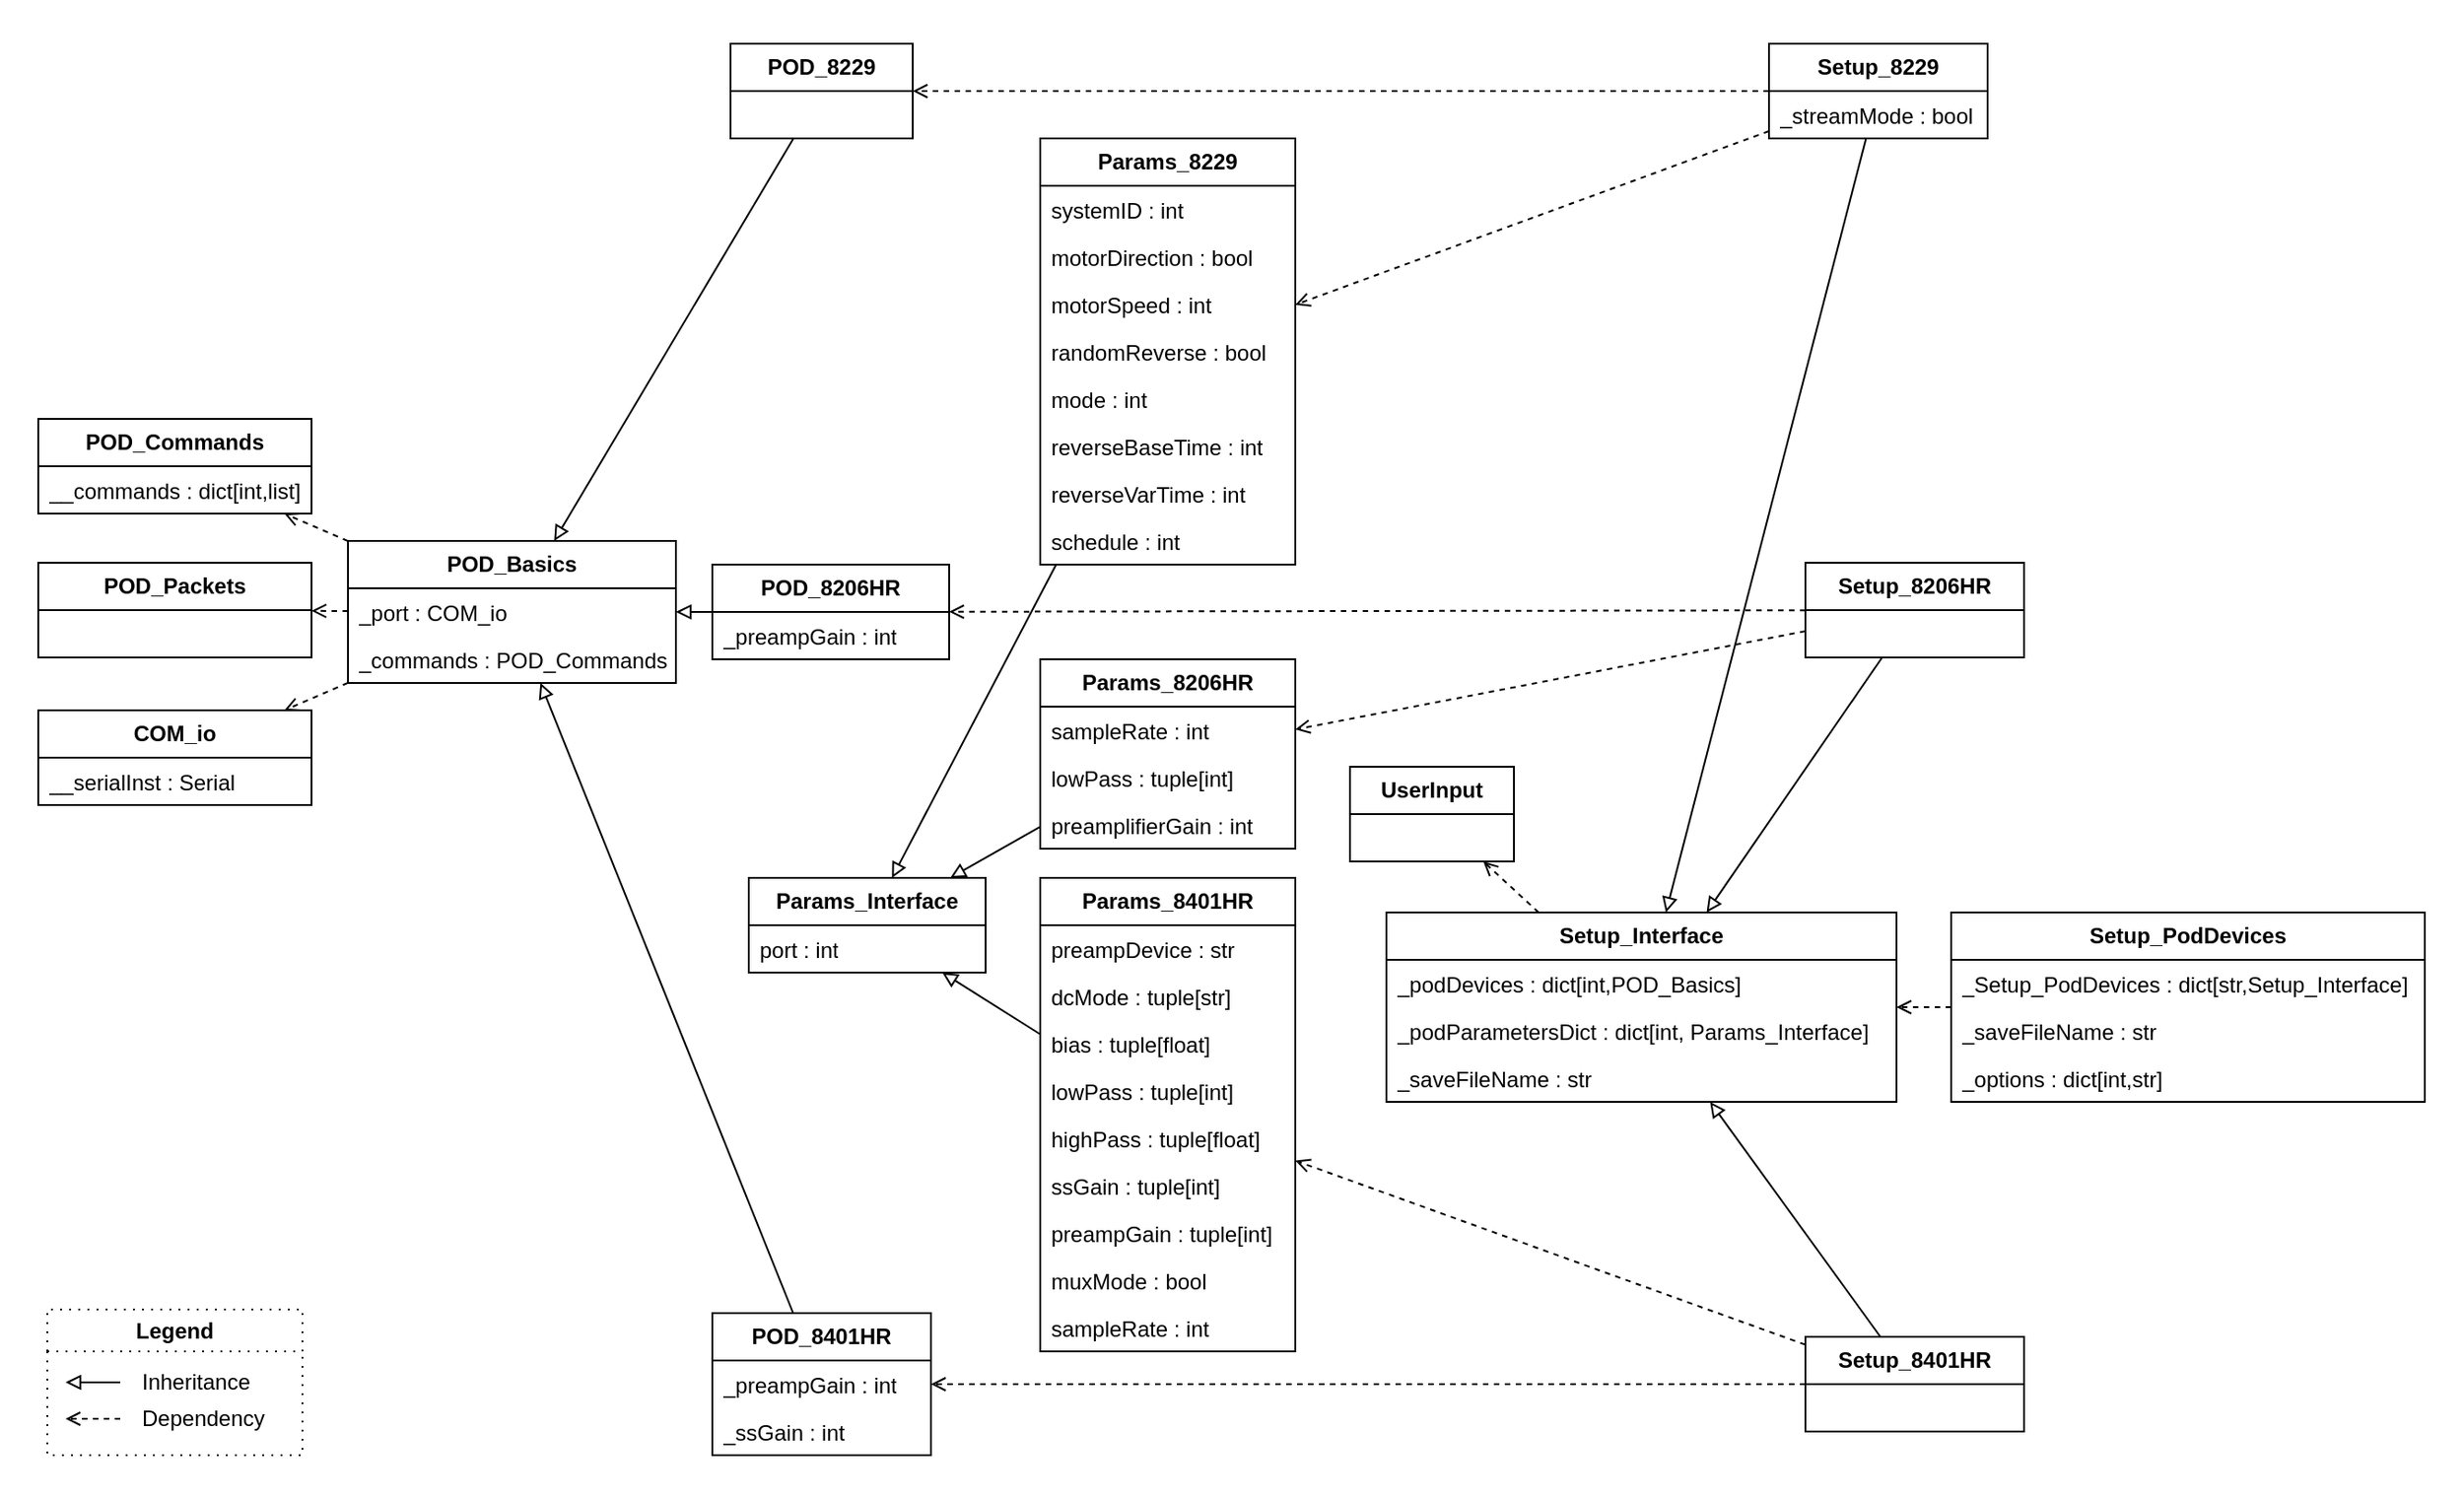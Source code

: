 <mxfile version="21.5.1" type="device">
  <diagram name="Page-1" id="8kIWOGsX5G2s9qzZLplj">
    <mxGraphModel dx="1434" dy="836" grid="1" gridSize="10" guides="1" tooltips="1" connect="1" arrows="1" fold="1" page="1" pageScale="1" pageWidth="850" pageHeight="1100" math="0" shadow="0">
      <root>
        <mxCell id="0" />
        <mxCell id="1" parent="0" />
        <mxCell id="rNg2EFlrI3MOSEz9Saxy-4" value="" style="rounded=0;whiteSpace=wrap;html=1;strokeColor=#FFFFFF;" parent="1" vertex="1">
          <mxGeometry x="10" y="40" width="1350" height="820" as="geometry" />
        </mxCell>
        <mxCell id="bj3e3nzDXusCV7zQIcoZ-12" value="&lt;b&gt;POD_Commands&lt;/b&gt;" style="swimlane;fontStyle=0;childLayout=stackLayout;horizontal=1;startSize=26;fillColor=none;horizontalStack=0;resizeParent=1;resizeParentMax=0;resizeLast=0;collapsible=1;marginBottom=0;whiteSpace=wrap;html=1;" parent="1" vertex="1">
          <mxGeometry x="30" y="269" width="150" height="52" as="geometry" />
        </mxCell>
        <mxCell id="bj3e3nzDXusCV7zQIcoZ-19" value="__commands : dict[int,list]" style="text;strokeColor=none;fillColor=none;align=left;verticalAlign=top;spacingLeft=4;spacingRight=4;overflow=hidden;rotatable=0;points=[[0,0.5],[1,0.5]];portConstraint=eastwest;whiteSpace=wrap;html=1;" parent="bj3e3nzDXusCV7zQIcoZ-12" vertex="1">
          <mxGeometry y="26" width="150" height="26" as="geometry" />
        </mxCell>
        <mxCell id="bj3e3nzDXusCV7zQIcoZ-21" value="&lt;b&gt;POD_8401HR&lt;/b&gt;" style="swimlane;fontStyle=0;childLayout=stackLayout;horizontal=1;startSize=26;fillColor=none;horizontalStack=0;resizeParent=1;resizeParentMax=0;resizeLast=0;collapsible=1;marginBottom=0;whiteSpace=wrap;html=1;" parent="1" vertex="1">
          <mxGeometry x="400" y="760" width="120" height="78" as="geometry" />
        </mxCell>
        <mxCell id="bj3e3nzDXusCV7zQIcoZ-24" value="_preampGain : int" style="text;strokeColor=none;fillColor=none;align=left;verticalAlign=top;spacingLeft=4;spacingRight=4;overflow=hidden;rotatable=0;points=[[0,0.5],[1,0.5]];portConstraint=eastwest;whiteSpace=wrap;html=1;" parent="bj3e3nzDXusCV7zQIcoZ-21" vertex="1">
          <mxGeometry y="26" width="120" height="26" as="geometry" />
        </mxCell>
        <mxCell id="bj3e3nzDXusCV7zQIcoZ-30" value="_ssGain : int" style="text;strokeColor=none;fillColor=none;align=left;verticalAlign=top;spacingLeft=4;spacingRight=4;overflow=hidden;rotatable=0;points=[[0,0.5],[1,0.5]];portConstraint=eastwest;whiteSpace=wrap;html=1;" parent="bj3e3nzDXusCV7zQIcoZ-21" vertex="1">
          <mxGeometry y="52" width="120" height="26" as="geometry" />
        </mxCell>
        <mxCell id="bj3e3nzDXusCV7zQIcoZ-31" value="&lt;b&gt;POD_Packets&lt;/b&gt;" style="swimlane;fontStyle=0;childLayout=stackLayout;horizontal=1;startSize=26;fillColor=none;horizontalStack=0;resizeParent=1;resizeParentMax=0;resizeLast=0;collapsible=1;marginBottom=0;whiteSpace=wrap;html=1;" parent="1" vertex="1">
          <mxGeometry x="30" y="348" width="150" height="52" as="geometry" />
        </mxCell>
        <mxCell id="bj3e3nzDXusCV7zQIcoZ-35" value="&lt;b&gt;COM_io&lt;/b&gt;" style="swimlane;fontStyle=0;childLayout=stackLayout;horizontal=1;startSize=26;fillColor=none;horizontalStack=0;resizeParent=1;resizeParentMax=0;resizeLast=0;collapsible=1;marginBottom=0;whiteSpace=wrap;html=1;" parent="1" vertex="1">
          <mxGeometry x="30" y="429" width="150" height="52" as="geometry" />
        </mxCell>
        <mxCell id="bj3e3nzDXusCV7zQIcoZ-36" value="__serialInst :&amp;nbsp;Serial" style="text;strokeColor=none;fillColor=none;align=left;verticalAlign=top;spacingLeft=4;spacingRight=4;overflow=hidden;rotatable=0;points=[[0,0.5],[1,0.5]];portConstraint=eastwest;whiteSpace=wrap;html=1;shadow=1;" parent="bj3e3nzDXusCV7zQIcoZ-35" vertex="1">
          <mxGeometry y="26" width="150" height="26" as="geometry" />
        </mxCell>
        <mxCell id="bj3e3nzDXusCV7zQIcoZ-44" value="Setup_PodDevices" style="swimlane;fontStyle=1;childLayout=stackLayout;horizontal=1;startSize=26;fillColor=none;horizontalStack=0;resizeParent=1;resizeParentMax=0;resizeLast=0;collapsible=1;marginBottom=0;whiteSpace=wrap;html=1;" parent="1" vertex="1">
          <mxGeometry x="1080" y="540" width="260" height="104" as="geometry" />
        </mxCell>
        <mxCell id="bj3e3nzDXusCV7zQIcoZ-45" value="_Setup_PodDevices : dict[str,Setup_Interface&lt;span style=&quot;background-color: initial;&quot;&gt;]&amp;nbsp;&lt;/span&gt;" style="text;strokeColor=none;fillColor=none;align=left;verticalAlign=top;spacingLeft=4;spacingRight=4;overflow=hidden;rotatable=0;points=[[0,0.5],[1,0.5]];portConstraint=eastwest;whiteSpace=wrap;html=1;shadow=1;" parent="bj3e3nzDXusCV7zQIcoZ-44" vertex="1">
          <mxGeometry y="26" width="260" height="26" as="geometry" />
        </mxCell>
        <mxCell id="bj3e3nzDXusCV7zQIcoZ-46" value="_saveFileName : str" style="text;strokeColor=none;fillColor=none;align=left;verticalAlign=top;spacingLeft=4;spacingRight=4;overflow=hidden;rotatable=0;points=[[0,0.5],[1,0.5]];portConstraint=eastwest;whiteSpace=wrap;html=1;" parent="bj3e3nzDXusCV7zQIcoZ-44" vertex="1">
          <mxGeometry y="52" width="260" height="26" as="geometry" />
        </mxCell>
        <mxCell id="bj3e3nzDXusCV7zQIcoZ-47" value="_options : dict[int,str]" style="text;strokeColor=none;fillColor=none;align=left;verticalAlign=top;spacingLeft=4;spacingRight=4;overflow=hidden;rotatable=0;points=[[0,0.5],[1,0.5]];portConstraint=eastwest;whiteSpace=wrap;html=1;" parent="bj3e3nzDXusCV7zQIcoZ-44" vertex="1">
          <mxGeometry y="78" width="260" height="26" as="geometry" />
        </mxCell>
        <mxCell id="bj3e3nzDXusCV7zQIcoZ-48" value="Setup_Interface" style="swimlane;fontStyle=1;childLayout=stackLayout;horizontal=1;startSize=26;fillColor=none;horizontalStack=0;resizeParent=1;resizeParentMax=0;resizeLast=0;collapsible=1;marginBottom=0;whiteSpace=wrap;html=1;" parent="1" vertex="1">
          <mxGeometry x="770" y="540" width="280" height="104" as="geometry" />
        </mxCell>
        <mxCell id="bj3e3nzDXusCV7zQIcoZ-51" value="_podDevices : dict[int,POD_Basics]" style="text;strokeColor=none;fillColor=none;align=left;verticalAlign=top;spacingLeft=4;spacingRight=4;overflow=hidden;rotatable=0;points=[[0,0.5],[1,0.5]];portConstraint=eastwest;whiteSpace=wrap;html=1;" parent="bj3e3nzDXusCV7zQIcoZ-48" vertex="1">
          <mxGeometry y="26" width="280" height="26" as="geometry" />
        </mxCell>
        <mxCell id="bj3e3nzDXusCV7zQIcoZ-52" value="_podParametersDict : dict[int,&amp;nbsp;Params_Interface&lt;span style=&quot;background-color: initial;&quot;&gt;]&lt;/span&gt;" style="text;strokeColor=none;fillColor=none;align=left;verticalAlign=top;spacingLeft=4;spacingRight=4;overflow=hidden;rotatable=0;points=[[0,0.5],[1,0.5]];portConstraint=eastwest;whiteSpace=wrap;html=1;" parent="bj3e3nzDXusCV7zQIcoZ-48" vertex="1">
          <mxGeometry y="52" width="280" height="26" as="geometry" />
        </mxCell>
        <mxCell id="bj3e3nzDXusCV7zQIcoZ-3" value="_saveFileName : str" style="text;strokeColor=none;fillColor=none;align=left;verticalAlign=top;spacingLeft=4;spacingRight=4;overflow=hidden;rotatable=0;points=[[0,0.5],[1,0.5]];portConstraint=eastwest;whiteSpace=wrap;html=1;" parent="bj3e3nzDXusCV7zQIcoZ-48" vertex="1">
          <mxGeometry y="78" width="280" height="26" as="geometry" />
        </mxCell>
        <mxCell id="bj3e3nzDXusCV7zQIcoZ-25" value="POD_8206HR" style="swimlane;fontStyle=1;childLayout=stackLayout;horizontal=1;startSize=26;fillColor=none;horizontalStack=0;resizeParent=1;resizeParentMax=0;resizeLast=0;collapsible=1;marginBottom=0;whiteSpace=wrap;html=1;" parent="1" vertex="1">
          <mxGeometry x="400" y="349" width="130" height="52" as="geometry" />
        </mxCell>
        <mxCell id="bj3e3nzDXusCV7zQIcoZ-28" value="_preampGain : int" style="text;strokeColor=none;fillColor=none;align=left;verticalAlign=top;spacingLeft=4;spacingRight=4;overflow=hidden;rotatable=0;points=[[0,0.5],[1,0.5]];portConstraint=eastwest;whiteSpace=wrap;html=1;" parent="bj3e3nzDXusCV7zQIcoZ-25" vertex="1">
          <mxGeometry y="26" width="130" height="26" as="geometry" />
        </mxCell>
        <mxCell id="12" value="Legend" style="swimlane;whiteSpace=wrap;html=1;gradientColor=none;dashed=1;dashPattern=1 4;" parent="1" vertex="1">
          <mxGeometry x="35" y="758" width="140" height="80" as="geometry" />
        </mxCell>
        <mxCell id="7" value="Inheritance" style="text;html=1;strokeColor=none;fillColor=none;align=left;verticalAlign=middle;whiteSpace=wrap;rounded=0;" parent="12" vertex="1">
          <mxGeometry x="50" y="30" width="80" height="20" as="geometry" />
        </mxCell>
        <mxCell id="4" value="" style="endArrow=block;html=1;endFill=0;" parent="12" edge="1">
          <mxGeometry width="50" height="50" relative="1" as="geometry">
            <mxPoint x="40" y="40" as="sourcePoint" />
            <mxPoint x="10" y="40" as="targetPoint" />
          </mxGeometry>
        </mxCell>
        <mxCell id="5" value="" style="endArrow=open;html=1;endFill=0;dashed=1;" parent="12" edge="1">
          <mxGeometry width="50" height="50" relative="1" as="geometry">
            <mxPoint x="40" y="60" as="sourcePoint" />
            <mxPoint x="10" y="60" as="targetPoint" />
          </mxGeometry>
        </mxCell>
        <mxCell id="8" value="Dependency" style="text;html=1;strokeColor=none;fillColor=none;align=left;verticalAlign=middle;whiteSpace=wrap;rounded=0;" parent="12" vertex="1">
          <mxGeometry x="50" y="50" width="80" height="20" as="geometry" />
        </mxCell>
        <mxCell id="bj3e3nzDXusCV7zQIcoZ-6" value="POD_Basics" style="swimlane;fontStyle=1;childLayout=stackLayout;horizontal=1;startSize=26;fillColor=none;horizontalStack=0;resizeParent=1;resizeParentMax=0;resizeLast=0;collapsible=1;marginBottom=0;whiteSpace=wrap;html=1;" parent="1" vertex="1">
          <mxGeometry x="200" y="336" width="180" height="78" as="geometry" />
        </mxCell>
        <mxCell id="bj3e3nzDXusCV7zQIcoZ-10" value="_port : COM_io" style="text;strokeColor=none;fillColor=none;align=left;verticalAlign=top;spacingLeft=4;spacingRight=4;overflow=hidden;rotatable=0;points=[[0,0.5],[1,0.5]];portConstraint=eastwest;whiteSpace=wrap;html=1;" parent="bj3e3nzDXusCV7zQIcoZ-6" vertex="1">
          <mxGeometry y="26" width="180" height="26" as="geometry" />
        </mxCell>
        <mxCell id="bj3e3nzDXusCV7zQIcoZ-11" value="_commands : POD_Commands" style="text;strokeColor=none;fillColor=none;align=left;verticalAlign=top;spacingLeft=4;spacingRight=4;overflow=hidden;rotatable=0;points=[[0,0.5],[1,0.5]];portConstraint=eastwest;whiteSpace=wrap;html=1;" parent="bj3e3nzDXusCV7zQIcoZ-6" vertex="1">
          <mxGeometry y="52" width="180" height="26" as="geometry" />
        </mxCell>
        <mxCell id="bx1p0kPIpxOsbpVViYsy-21" value="Params_8401HR" style="swimlane;fontStyle=1;childLayout=stackLayout;horizontal=1;startSize=26;fillColor=none;horizontalStack=0;resizeParent=1;resizeParentMax=0;resizeLast=0;collapsible=1;marginBottom=0;whiteSpace=wrap;html=1;" parent="1" vertex="1">
          <mxGeometry x="580" y="521" width="140" height="260" as="geometry" />
        </mxCell>
        <mxCell id="bx1p0kPIpxOsbpVViYsy-22" value="preampDevice : str" style="text;strokeColor=none;fillColor=none;align=left;verticalAlign=top;spacingLeft=4;spacingRight=4;overflow=hidden;rotatable=0;points=[[0,0.5],[1,0.5]];portConstraint=eastwest;whiteSpace=wrap;html=1;" parent="bx1p0kPIpxOsbpVViYsy-21" vertex="1">
          <mxGeometry y="26" width="140" height="26" as="geometry" />
        </mxCell>
        <mxCell id="bx1p0kPIpxOsbpVViYsy-32" value="dcMode : tuple[str]" style="text;strokeColor=none;fillColor=none;align=left;verticalAlign=top;spacingLeft=4;spacingRight=4;overflow=hidden;rotatable=0;points=[[0,0.5],[1,0.5]];portConstraint=eastwest;whiteSpace=wrap;html=1;" parent="bx1p0kPIpxOsbpVViYsy-21" vertex="1">
          <mxGeometry y="52" width="140" height="26" as="geometry" />
        </mxCell>
        <mxCell id="bx1p0kPIpxOsbpVViYsy-31" value="bias : tuple[float]" style="text;strokeColor=none;fillColor=none;align=left;verticalAlign=top;spacingLeft=4;spacingRight=4;overflow=hidden;rotatable=0;points=[[0,0.5],[1,0.5]];portConstraint=eastwest;whiteSpace=wrap;html=1;" parent="bx1p0kPIpxOsbpVViYsy-21" vertex="1">
          <mxGeometry y="78" width="140" height="26" as="geometry" />
        </mxCell>
        <mxCell id="bx1p0kPIpxOsbpVViYsy-23" value="lowPass : tuple[int]" style="text;strokeColor=none;fillColor=none;align=left;verticalAlign=top;spacingLeft=4;spacingRight=4;overflow=hidden;rotatable=0;points=[[0,0.5],[1,0.5]];portConstraint=eastwest;whiteSpace=wrap;html=1;" parent="bx1p0kPIpxOsbpVViYsy-21" vertex="1">
          <mxGeometry y="104" width="140" height="26" as="geometry" />
        </mxCell>
        <mxCell id="bx1p0kPIpxOsbpVViYsy-28" value="highPass : tuple[float]" style="text;strokeColor=none;fillColor=none;align=left;verticalAlign=top;spacingLeft=4;spacingRight=4;overflow=hidden;rotatable=0;points=[[0,0.5],[1,0.5]];portConstraint=eastwest;whiteSpace=wrap;html=1;" parent="bx1p0kPIpxOsbpVViYsy-21" vertex="1">
          <mxGeometry y="130" width="140" height="26" as="geometry" />
        </mxCell>
        <mxCell id="bx1p0kPIpxOsbpVViYsy-29" value="ssGain : tuple[int]" style="text;strokeColor=none;fillColor=none;align=left;verticalAlign=top;spacingLeft=4;spacingRight=4;overflow=hidden;rotatable=0;points=[[0,0.5],[1,0.5]];portConstraint=eastwest;whiteSpace=wrap;html=1;" parent="bx1p0kPIpxOsbpVViYsy-21" vertex="1">
          <mxGeometry y="156" width="140" height="26" as="geometry" />
        </mxCell>
        <mxCell id="bx1p0kPIpxOsbpVViYsy-30" value="preampGain : tuple[int]" style="text;strokeColor=none;fillColor=none;align=left;verticalAlign=top;spacingLeft=4;spacingRight=4;overflow=hidden;rotatable=0;points=[[0,0.5],[1,0.5]];portConstraint=eastwest;whiteSpace=wrap;html=1;" parent="bx1p0kPIpxOsbpVViYsy-21" vertex="1">
          <mxGeometry y="182" width="140" height="26" as="geometry" />
        </mxCell>
        <mxCell id="bx1p0kPIpxOsbpVViYsy-27" value="muxMode : bool" style="text;strokeColor=none;fillColor=none;align=left;verticalAlign=top;spacingLeft=4;spacingRight=4;overflow=hidden;rotatable=0;points=[[0,0.5],[1,0.5]];portConstraint=eastwest;whiteSpace=wrap;html=1;" parent="bx1p0kPIpxOsbpVViYsy-21" vertex="1">
          <mxGeometry y="208" width="140" height="26" as="geometry" />
        </mxCell>
        <mxCell id="bx1p0kPIpxOsbpVViYsy-26" value="sampleRate : int" style="text;strokeColor=none;fillColor=none;align=left;verticalAlign=top;spacingLeft=4;spacingRight=4;overflow=hidden;rotatable=0;points=[[0,0.5],[1,0.5]];portConstraint=eastwest;whiteSpace=wrap;html=1;" parent="bx1p0kPIpxOsbpVViYsy-21" vertex="1">
          <mxGeometry y="234" width="140" height="26" as="geometry" />
        </mxCell>
        <mxCell id="bx1p0kPIpxOsbpVViYsy-33" value="" style="endArrow=open;html=1;endFill=0;dashed=1;" parent="1" source="bj3e3nzDXusCV7zQIcoZ-6" target="bj3e3nzDXusCV7zQIcoZ-12" edge="1">
          <mxGeometry width="50" height="50" relative="1" as="geometry">
            <mxPoint x="1190" y="210" as="sourcePoint" />
            <mxPoint x="1160" y="210" as="targetPoint" />
          </mxGeometry>
        </mxCell>
        <mxCell id="bx1p0kPIpxOsbpVViYsy-34" value="" style="endArrow=block;html=1;endFill=0;" parent="1" source="bx1p0kPIpxOsbpVViYsy-14" target="bx1p0kPIpxOsbpVViYsy-13" edge="1">
          <mxGeometry width="50" height="50" relative="1" as="geometry">
            <mxPoint x="1190" y="228" as="sourcePoint" />
            <mxPoint x="1160" y="228" as="targetPoint" />
          </mxGeometry>
        </mxCell>
        <mxCell id="bx1p0kPIpxOsbpVViYsy-35" value="" style="endArrow=block;html=1;endFill=0;" parent="1" source="bx1p0kPIpxOsbpVViYsy-21" target="bx1p0kPIpxOsbpVViYsy-13" edge="1">
          <mxGeometry width="50" height="50" relative="1" as="geometry">
            <mxPoint x="110" y="682" as="sourcePoint" />
            <mxPoint x="30" y="676" as="targetPoint" />
          </mxGeometry>
        </mxCell>
        <mxCell id="bx1p0kPIpxOsbpVViYsy-36" value="" style="endArrow=block;html=1;endFill=0;" parent="1" source="bj3e3nzDXusCV7zQIcoZ-25" target="bj3e3nzDXusCV7zQIcoZ-6" edge="1">
          <mxGeometry width="50" height="50" relative="1" as="geometry">
            <mxPoint x="1190" y="190" as="sourcePoint" />
            <mxPoint x="1160" y="190" as="targetPoint" />
          </mxGeometry>
        </mxCell>
        <mxCell id="bx1p0kPIpxOsbpVViYsy-37" value="" style="endArrow=block;html=1;endFill=0;" parent="1" source="bj3e3nzDXusCV7zQIcoZ-21" target="bj3e3nzDXusCV7zQIcoZ-6" edge="1">
          <mxGeometry width="50" height="50" relative="1" as="geometry">
            <mxPoint x="470" y="310" as="sourcePoint" />
            <mxPoint x="390" y="313" as="targetPoint" />
          </mxGeometry>
        </mxCell>
        <mxCell id="bx1p0kPIpxOsbpVViYsy-39" value="" style="endArrow=open;html=1;endFill=0;dashed=1;" parent="1" source="bj3e3nzDXusCV7zQIcoZ-39" target="bj3e3nzDXusCV7zQIcoZ-25" edge="1">
          <mxGeometry width="50" height="50" relative="1" as="geometry">
            <mxPoint x="1190" y="210" as="sourcePoint" />
            <mxPoint x="1160" y="210" as="targetPoint" />
          </mxGeometry>
        </mxCell>
        <mxCell id="bx1p0kPIpxOsbpVViYsy-40" value="" style="endArrow=open;html=1;endFill=0;dashed=1;" parent="1" source="e9Xbp3W30nfaAwJdSSRC-5" target="bj3e3nzDXusCV7zQIcoZ-21" edge="1">
          <mxGeometry width="50" height="50" relative="1" as="geometry">
            <mxPoint x="790" y="343" as="sourcePoint" />
            <mxPoint x="750" y="343" as="targetPoint" />
          </mxGeometry>
        </mxCell>
        <mxCell id="bx1p0kPIpxOsbpVViYsy-41" value="" style="endArrow=open;html=1;endFill=0;dashed=1;" parent="1" source="e9Xbp3W30nfaAwJdSSRC-5" target="bx1p0kPIpxOsbpVViYsy-21" edge="1">
          <mxGeometry width="50" height="50" relative="1" as="geometry">
            <mxPoint x="840" y="428" as="sourcePoint" />
            <mxPoint x="750" y="431" as="targetPoint" />
          </mxGeometry>
        </mxCell>
        <mxCell id="bx1p0kPIpxOsbpVViYsy-42" value="" style="endArrow=open;html=1;endFill=0;dashed=1;" parent="1" source="bj3e3nzDXusCV7zQIcoZ-39" target="bx1p0kPIpxOsbpVViYsy-14" edge="1">
          <mxGeometry width="50" height="50" relative="1" as="geometry">
            <mxPoint x="892" y="412" as="sourcePoint" />
            <mxPoint x="390" y="756" as="targetPoint" />
          </mxGeometry>
        </mxCell>
        <mxCell id="bx1p0kPIpxOsbpVViYsy-43" value="" style="endArrow=block;html=1;endFill=0;" parent="1" source="bj3e3nzDXusCV7zQIcoZ-39" target="bj3e3nzDXusCV7zQIcoZ-48" edge="1">
          <mxGeometry width="50" height="50" relative="1" as="geometry">
            <mxPoint x="470" y="368" as="sourcePoint" />
            <mxPoint x="390" y="350" as="targetPoint" />
          </mxGeometry>
        </mxCell>
        <mxCell id="bx1p0kPIpxOsbpVViYsy-44" value="" style="endArrow=block;html=1;endFill=0;" parent="1" source="e9Xbp3W30nfaAwJdSSRC-5" target="bj3e3nzDXusCV7zQIcoZ-48" edge="1">
          <mxGeometry width="50" height="50" relative="1" as="geometry">
            <mxPoint x="929" y="369" as="sourcePoint" />
            <mxPoint x="692" y="518" as="targetPoint" />
          </mxGeometry>
        </mxCell>
        <mxCell id="bx1p0kPIpxOsbpVViYsy-45" value="" style="endArrow=open;html=1;endFill=0;dashed=1;" parent="1" source="bj3e3nzDXusCV7zQIcoZ-6" target="bj3e3nzDXusCV7zQIcoZ-31" edge="1">
          <mxGeometry width="50" height="50" relative="1" as="geometry">
            <mxPoint x="110" y="313" as="sourcePoint" />
            <mxPoint x="30" y="310" as="targetPoint" />
          </mxGeometry>
        </mxCell>
        <mxCell id="bx1p0kPIpxOsbpVViYsy-46" value="" style="endArrow=open;html=1;endFill=0;dashed=1;" parent="1" source="bj3e3nzDXusCV7zQIcoZ-6" target="bj3e3nzDXusCV7zQIcoZ-35" edge="1">
          <mxGeometry width="50" height="50" relative="1" as="geometry">
            <mxPoint x="110" y="344" as="sourcePoint" />
            <mxPoint x="30" y="359" as="targetPoint" />
          </mxGeometry>
        </mxCell>
        <mxCell id="bx1p0kPIpxOsbpVViYsy-48" value="" style="endArrow=open;html=1;endFill=0;dashed=1;" parent="1" source="bj3e3nzDXusCV7zQIcoZ-44" target="bj3e3nzDXusCV7zQIcoZ-48" edge="1">
          <mxGeometry width="50" height="50" relative="1" as="geometry">
            <mxPoint x="1190" y="248" as="sourcePoint" />
            <mxPoint x="1160" y="248" as="targetPoint" />
          </mxGeometry>
        </mxCell>
        <mxCell id="bx1p0kPIpxOsbpVViYsy-13" value="Params_Interface" style="swimlane;fontStyle=1;childLayout=stackLayout;horizontal=1;startSize=26;fillColor=none;horizontalStack=0;resizeParent=1;resizeParentMax=0;resizeLast=0;collapsible=1;marginBottom=0;whiteSpace=wrap;html=1;" parent="1" vertex="1">
          <mxGeometry x="420" y="521" width="130" height="52" as="geometry" />
        </mxCell>
        <mxCell id="bx1p0kPIpxOsbpVViYsy-15" value="port : int" style="text;strokeColor=none;fillColor=none;align=left;verticalAlign=top;spacingLeft=4;spacingRight=4;overflow=hidden;rotatable=0;points=[[0,0.5],[1,0.5]];portConstraint=eastwest;whiteSpace=wrap;html=1;" parent="bx1p0kPIpxOsbpVViYsy-13" vertex="1">
          <mxGeometry y="26" width="130" height="26" as="geometry" />
        </mxCell>
        <mxCell id="bx1p0kPIpxOsbpVViYsy-14" value="Params_8206HR" style="swimlane;fontStyle=1;childLayout=stackLayout;horizontal=1;startSize=26;fillColor=none;horizontalStack=0;resizeParent=1;resizeParentMax=0;resizeLast=0;collapsible=1;marginBottom=0;whiteSpace=wrap;html=1;" parent="1" vertex="1">
          <mxGeometry x="580" y="401" width="140" height="104" as="geometry" />
        </mxCell>
        <mxCell id="bx1p0kPIpxOsbpVViYsy-20" value="sampleRate : int" style="text;strokeColor=none;fillColor=none;align=left;verticalAlign=top;spacingLeft=4;spacingRight=4;overflow=hidden;rotatable=0;points=[[0,0.5],[1,0.5]];portConstraint=eastwest;whiteSpace=wrap;html=1;" parent="bx1p0kPIpxOsbpVViYsy-14" vertex="1">
          <mxGeometry y="26" width="140" height="26" as="geometry" />
        </mxCell>
        <mxCell id="bx1p0kPIpxOsbpVViYsy-18" value="lowPass : tuple[int]" style="text;strokeColor=none;fillColor=none;align=left;verticalAlign=top;spacingLeft=4;spacingRight=4;overflow=hidden;rotatable=0;points=[[0,0.5],[1,0.5]];portConstraint=eastwest;whiteSpace=wrap;html=1;" parent="bx1p0kPIpxOsbpVViYsy-14" vertex="1">
          <mxGeometry y="52" width="140" height="26" as="geometry" />
        </mxCell>
        <mxCell id="bx1p0kPIpxOsbpVViYsy-17" value="preamplifierGain : int" style="text;strokeColor=none;fillColor=none;align=left;verticalAlign=top;spacingLeft=4;spacingRight=4;overflow=hidden;rotatable=0;points=[[0,0.5],[1,0.5]];portConstraint=eastwest;whiteSpace=wrap;html=1;" parent="bx1p0kPIpxOsbpVViYsy-14" vertex="1">
          <mxGeometry y="78" width="140" height="26" as="geometry" />
        </mxCell>
        <mxCell id="bj3e3nzDXusCV7zQIcoZ-39" value="Setup_8206HR" style="swimlane;fontStyle=1;childLayout=stackLayout;horizontal=1;startSize=26;fillColor=none;horizontalStack=0;resizeParent=1;resizeParentMax=0;resizeLast=0;collapsible=1;marginBottom=0;whiteSpace=wrap;html=1;" parent="1" vertex="1">
          <mxGeometry x="1000" y="348" width="120" height="52" as="geometry" />
        </mxCell>
        <mxCell id="e9Xbp3W30nfaAwJdSSRC-5" value="Setup_8401HR" style="swimlane;fontStyle=1;childLayout=stackLayout;horizontal=1;startSize=26;fillColor=none;horizontalStack=0;resizeParent=1;resizeParentMax=0;resizeLast=0;collapsible=1;marginBottom=0;whiteSpace=wrap;html=1;" parent="1" vertex="1">
          <mxGeometry x="1000" y="773" width="120" height="52" as="geometry" />
        </mxCell>
        <mxCell id="e9Xbp3W30nfaAwJdSSRC-1" value="UserInput&lt;span style=&quot;color: rgb(230, 237, 243); font-family: ui-monospace, SFMono-Regular, &amp;quot;SF Mono&amp;quot;, Menlo, Consolas, &amp;quot;Liberation Mono&amp;quot;, monospace; font-weight: 400; text-align: start; background-color: rgba(46, 160, 67, 0.15);&quot;&gt; &lt;/span&gt;" style="swimlane;fontStyle=1;childLayout=stackLayout;horizontal=1;startSize=26;fillColor=none;horizontalStack=0;resizeParent=1;resizeParentMax=0;resizeLast=0;collapsible=1;marginBottom=0;whiteSpace=wrap;html=1;" parent="1" vertex="1">
          <mxGeometry x="750" y="460" width="90" height="52" as="geometry" />
        </mxCell>
        <mxCell id="bx1p0kPIpxOsbpVViYsy-47" value="" style="endArrow=open;html=1;endFill=0;dashed=1;" parent="1" source="bj3e3nzDXusCV7zQIcoZ-48" target="e9Xbp3W30nfaAwJdSSRC-1" edge="1">
          <mxGeometry width="50" height="50" relative="1" as="geometry">
            <mxPoint x="504" y="376" as="sourcePoint" />
            <mxPoint x="304" y="458" as="targetPoint" />
          </mxGeometry>
        </mxCell>
        <mxCell id="bx1p0kPIpxOsbpVViYsy-49" value="POD_8229" style="swimlane;fontStyle=1;childLayout=stackLayout;horizontal=1;startSize=26;fillColor=none;horizontalStack=0;resizeParent=1;resizeParentMax=0;resizeLast=0;collapsible=1;marginBottom=0;whiteSpace=wrap;html=1;" parent="1" vertex="1">
          <mxGeometry x="410" y="63" width="100" height="52" as="geometry" />
        </mxCell>
        <mxCell id="bx1p0kPIpxOsbpVViYsy-51" value="" style="endArrow=block;html=1;endFill=0;" parent="1" source="bx1p0kPIpxOsbpVViYsy-49" target="bj3e3nzDXusCV7zQIcoZ-6" edge="1">
          <mxGeometry width="50" height="50" relative="1" as="geometry">
            <mxPoint x="438" y="411" as="sourcePoint" />
            <mxPoint x="380" y="422" as="targetPoint" />
          </mxGeometry>
        </mxCell>
        <mxCell id="Au0DEcnGLnKyeH4aQmwk-12" value="Params_8229&lt;span style=&quot;color: rgb(230, 237, 243); font-family: ui-monospace, SFMono-Regular, &amp;quot;SF Mono&amp;quot;, Menlo, Consolas, &amp;quot;Liberation Mono&amp;quot;, monospace; font-weight: 400; text-align: start; background-color: rgba(46, 160, 67, 0.15);&quot;&gt; &lt;/span&gt;" style="swimlane;fontStyle=1;childLayout=stackLayout;horizontal=1;startSize=26;fillColor=none;horizontalStack=0;resizeParent=1;resizeParentMax=0;resizeLast=0;collapsible=1;marginBottom=0;whiteSpace=wrap;html=1;" vertex="1" parent="1">
          <mxGeometry x="580" y="115" width="140" height="234" as="geometry" />
        </mxCell>
        <mxCell id="Au0DEcnGLnKyeH4aQmwk-14" value="systemID : int&lt;br&gt;" style="text;strokeColor=none;fillColor=none;align=left;verticalAlign=top;spacingLeft=4;spacingRight=4;overflow=hidden;rotatable=0;points=[[0,0.5],[1,0.5]];portConstraint=eastwest;whiteSpace=wrap;html=1;" vertex="1" parent="Au0DEcnGLnKyeH4aQmwk-12">
          <mxGeometry y="26" width="140" height="26" as="geometry" />
        </mxCell>
        <mxCell id="Au0DEcnGLnKyeH4aQmwk-15" value="motorDirection : bool" style="text;strokeColor=none;fillColor=none;align=left;verticalAlign=top;spacingLeft=4;spacingRight=4;overflow=hidden;rotatable=0;points=[[0,0.5],[1,0.5]];portConstraint=eastwest;whiteSpace=wrap;html=1;" vertex="1" parent="Au0DEcnGLnKyeH4aQmwk-12">
          <mxGeometry y="52" width="140" height="26" as="geometry" />
        </mxCell>
        <mxCell id="Au0DEcnGLnKyeH4aQmwk-25" value="motorSpeed : int" style="text;strokeColor=none;fillColor=none;align=left;verticalAlign=top;spacingLeft=4;spacingRight=4;overflow=hidden;rotatable=0;points=[[0,0.5],[1,0.5]];portConstraint=eastwest;whiteSpace=wrap;html=1;" vertex="1" parent="Au0DEcnGLnKyeH4aQmwk-12">
          <mxGeometry y="78" width="140" height="26" as="geometry" />
        </mxCell>
        <mxCell id="Au0DEcnGLnKyeH4aQmwk-24" value="randomReverse : bool" style="text;strokeColor=none;fillColor=none;align=left;verticalAlign=top;spacingLeft=4;spacingRight=4;overflow=hidden;rotatable=0;points=[[0,0.5],[1,0.5]];portConstraint=eastwest;whiteSpace=wrap;html=1;" vertex="1" parent="Au0DEcnGLnKyeH4aQmwk-12">
          <mxGeometry y="104" width="140" height="26" as="geometry" />
        </mxCell>
        <mxCell id="Au0DEcnGLnKyeH4aQmwk-23" value="mode : int" style="text;strokeColor=none;fillColor=none;align=left;verticalAlign=top;spacingLeft=4;spacingRight=4;overflow=hidden;rotatable=0;points=[[0,0.5],[1,0.5]];portConstraint=eastwest;whiteSpace=wrap;html=1;" vertex="1" parent="Au0DEcnGLnKyeH4aQmwk-12">
          <mxGeometry y="130" width="140" height="26" as="geometry" />
        </mxCell>
        <mxCell id="Au0DEcnGLnKyeH4aQmwk-22" value="reverseBaseTime : int" style="text;strokeColor=none;fillColor=none;align=left;verticalAlign=top;spacingLeft=4;spacingRight=4;overflow=hidden;rotatable=0;points=[[0,0.5],[1,0.5]];portConstraint=eastwest;whiteSpace=wrap;html=1;" vertex="1" parent="Au0DEcnGLnKyeH4aQmwk-12">
          <mxGeometry y="156" width="140" height="26" as="geometry" />
        </mxCell>
        <mxCell id="Au0DEcnGLnKyeH4aQmwk-21" value="reverseVarTime : int" style="text;strokeColor=none;fillColor=none;align=left;verticalAlign=top;spacingLeft=4;spacingRight=4;overflow=hidden;rotatable=0;points=[[0,0.5],[1,0.5]];portConstraint=eastwest;whiteSpace=wrap;html=1;" vertex="1" parent="Au0DEcnGLnKyeH4aQmwk-12">
          <mxGeometry y="182" width="140" height="26" as="geometry" />
        </mxCell>
        <mxCell id="Au0DEcnGLnKyeH4aQmwk-20" value="schedule : int" style="text;strokeColor=none;fillColor=none;align=left;verticalAlign=top;spacingLeft=4;spacingRight=4;overflow=hidden;rotatable=0;points=[[0,0.5],[1,0.5]];portConstraint=eastwest;whiteSpace=wrap;html=1;" vertex="1" parent="Au0DEcnGLnKyeH4aQmwk-12">
          <mxGeometry y="208" width="140" height="26" as="geometry" />
        </mxCell>
        <mxCell id="Au0DEcnGLnKyeH4aQmwk-26" value="" style="endArrow=block;html=1;endFill=0;" edge="1" parent="1" source="Au0DEcnGLnKyeH4aQmwk-12" target="bx1p0kPIpxOsbpVViYsy-13">
          <mxGeometry width="50" height="50" relative="1" as="geometry">
            <mxPoint x="410" y="330" as="sourcePoint" />
            <mxPoint x="378" y="346" as="targetPoint" />
          </mxGeometry>
        </mxCell>
        <mxCell id="Au0DEcnGLnKyeH4aQmwk-27" value="Setup_8229" style="swimlane;fontStyle=1;childLayout=stackLayout;horizontal=1;startSize=26;fillColor=none;horizontalStack=0;resizeParent=1;resizeParentMax=0;resizeLast=0;collapsible=1;marginBottom=0;whiteSpace=wrap;html=1;" vertex="1" parent="1">
          <mxGeometry x="980" y="63" width="120" height="52" as="geometry" />
        </mxCell>
        <mxCell id="Au0DEcnGLnKyeH4aQmwk-28" value="_streamMode : bool" style="text;strokeColor=none;fillColor=none;align=left;verticalAlign=top;spacingLeft=4;spacingRight=4;overflow=hidden;rotatable=0;points=[[0,0.5],[1,0.5]];portConstraint=eastwest;whiteSpace=wrap;html=1;" vertex="1" parent="Au0DEcnGLnKyeH4aQmwk-27">
          <mxGeometry y="26" width="120" height="26" as="geometry" />
        </mxCell>
        <mxCell id="Au0DEcnGLnKyeH4aQmwk-29" value="" style="endArrow=open;html=1;endFill=0;dashed=1;" edge="1" parent="1" source="Au0DEcnGLnKyeH4aQmwk-27" target="bx1p0kPIpxOsbpVViYsy-49">
          <mxGeometry width="50" height="50" relative="1" as="geometry">
            <mxPoint x="1010" y="384" as="sourcePoint" />
            <mxPoint x="540" y="385" as="targetPoint" />
          </mxGeometry>
        </mxCell>
        <mxCell id="Au0DEcnGLnKyeH4aQmwk-30" value="" style="endArrow=open;html=1;endFill=0;dashed=1;" edge="1" parent="1" source="Au0DEcnGLnKyeH4aQmwk-27" target="Au0DEcnGLnKyeH4aQmwk-12">
          <mxGeometry width="50" height="50" relative="1" as="geometry">
            <mxPoint x="1010" y="305" as="sourcePoint" />
            <mxPoint x="510" y="305" as="targetPoint" />
          </mxGeometry>
        </mxCell>
        <mxCell id="Au0DEcnGLnKyeH4aQmwk-31" value="" style="endArrow=block;html=1;endFill=0;" edge="1" parent="1" source="Au0DEcnGLnKyeH4aQmwk-27" target="bj3e3nzDXusCV7zQIcoZ-48">
          <mxGeometry width="50" height="50" relative="1" as="geometry">
            <mxPoint x="1052" y="410" as="sourcePoint" />
            <mxPoint x="956" y="550" as="targetPoint" />
          </mxGeometry>
        </mxCell>
      </root>
    </mxGraphModel>
  </diagram>
</mxfile>
